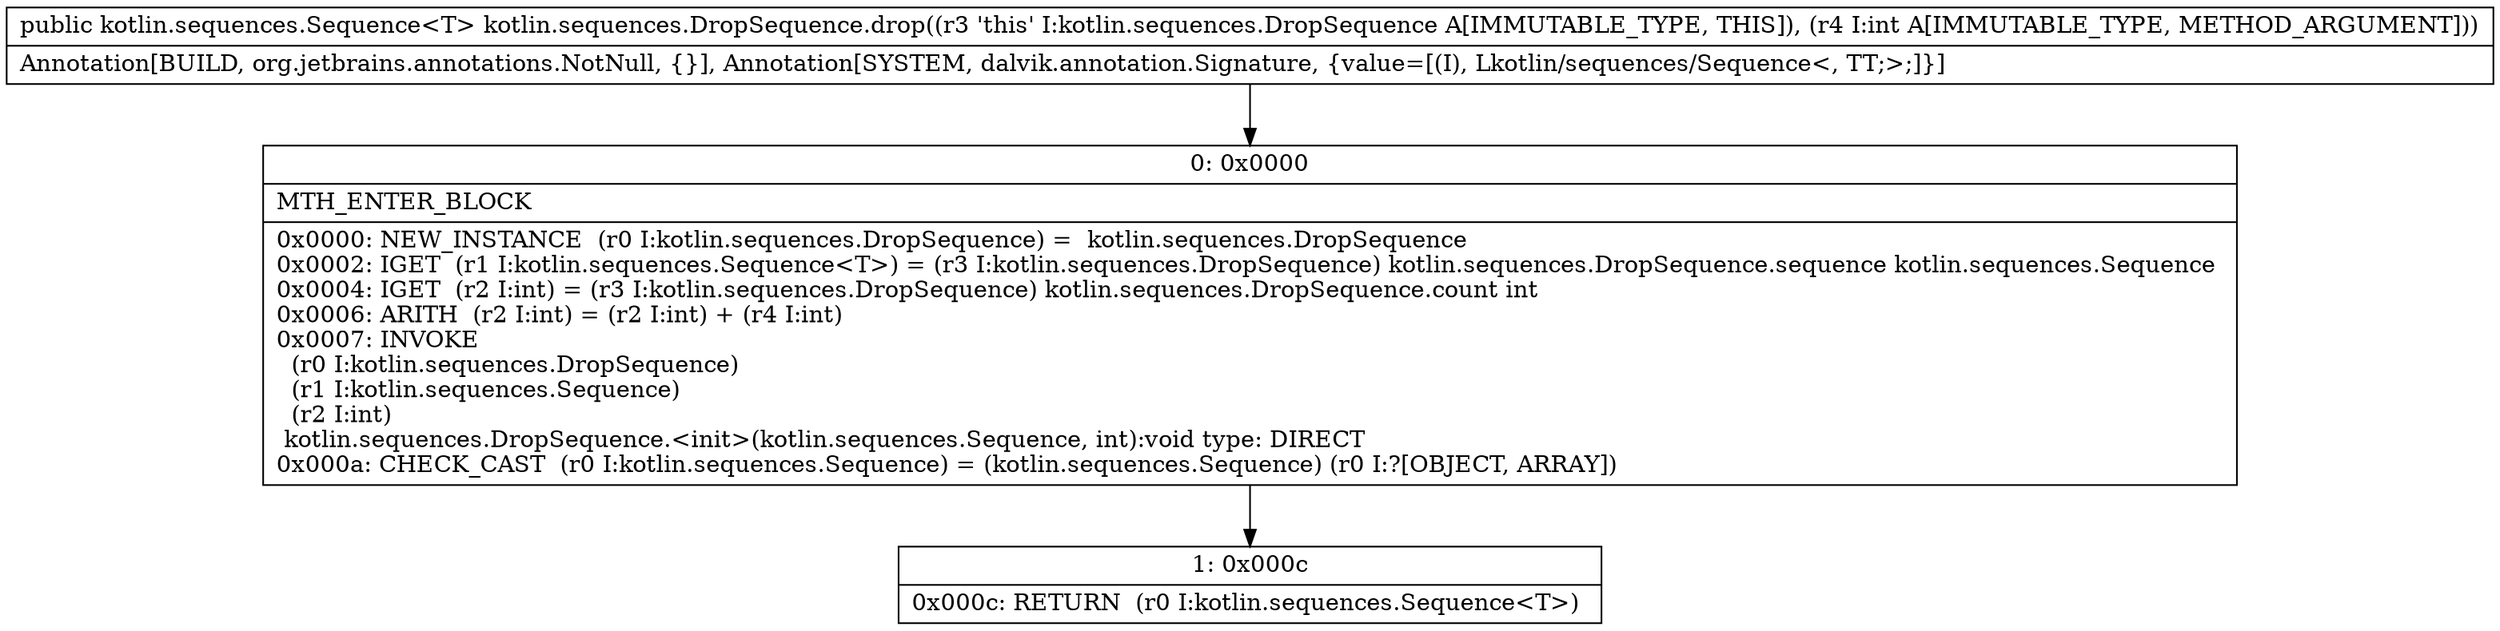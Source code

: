 digraph "CFG forkotlin.sequences.DropSequence.drop(I)Lkotlin\/sequences\/Sequence;" {
Node_0 [shape=record,label="{0\:\ 0x0000|MTH_ENTER_BLOCK\l|0x0000: NEW_INSTANCE  (r0 I:kotlin.sequences.DropSequence) =  kotlin.sequences.DropSequence \l0x0002: IGET  (r1 I:kotlin.sequences.Sequence\<T\>) = (r3 I:kotlin.sequences.DropSequence) kotlin.sequences.DropSequence.sequence kotlin.sequences.Sequence \l0x0004: IGET  (r2 I:int) = (r3 I:kotlin.sequences.DropSequence) kotlin.sequences.DropSequence.count int \l0x0006: ARITH  (r2 I:int) = (r2 I:int) + (r4 I:int) \l0x0007: INVOKE  \l  (r0 I:kotlin.sequences.DropSequence)\l  (r1 I:kotlin.sequences.Sequence)\l  (r2 I:int)\l kotlin.sequences.DropSequence.\<init\>(kotlin.sequences.Sequence, int):void type: DIRECT \l0x000a: CHECK_CAST  (r0 I:kotlin.sequences.Sequence) = (kotlin.sequences.Sequence) (r0 I:?[OBJECT, ARRAY]) \l}"];
Node_1 [shape=record,label="{1\:\ 0x000c|0x000c: RETURN  (r0 I:kotlin.sequences.Sequence\<T\>) \l}"];
MethodNode[shape=record,label="{public kotlin.sequences.Sequence\<T\> kotlin.sequences.DropSequence.drop((r3 'this' I:kotlin.sequences.DropSequence A[IMMUTABLE_TYPE, THIS]), (r4 I:int A[IMMUTABLE_TYPE, METHOD_ARGUMENT]))  | Annotation[BUILD, org.jetbrains.annotations.NotNull, \{\}], Annotation[SYSTEM, dalvik.annotation.Signature, \{value=[(I), Lkotlin\/sequences\/Sequence\<, TT;\>;]\}]\l}"];
MethodNode -> Node_0;
Node_0 -> Node_1;
}

